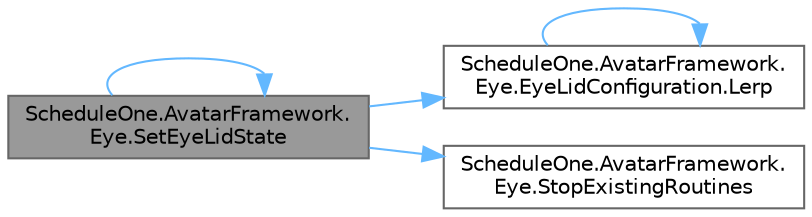 digraph "ScheduleOne.AvatarFramework.Eye.SetEyeLidState"
{
 // LATEX_PDF_SIZE
  bgcolor="transparent";
  edge [fontname=Helvetica,fontsize=10,labelfontname=Helvetica,labelfontsize=10];
  node [fontname=Helvetica,fontsize=10,shape=box,height=0.2,width=0.4];
  rankdir="LR";
  Node1 [id="Node000001",label="ScheduleOne.AvatarFramework.\lEye.SetEyeLidState",height=0.2,width=0.4,color="gray40", fillcolor="grey60", style="filled", fontcolor="black",tooltip=" "];
  Node1 -> Node2 [id="edge1_Node000001_Node000002",color="steelblue1",style="solid",tooltip=" "];
  Node2 [id="Node000002",label="ScheduleOne.AvatarFramework.\lEye.EyeLidConfiguration.Lerp",height=0.2,width=0.4,color="grey40", fillcolor="white", style="filled",URL="$struct_schedule_one_1_1_avatar_framework_1_1_eye_1_1_eye_lid_configuration.html#a0acdf2363d68bcb4750f82118ab4210d",tooltip=" "];
  Node2 -> Node2 [id="edge2_Node000002_Node000002",color="steelblue1",style="solid",tooltip=" "];
  Node1 -> Node1 [id="edge3_Node000001_Node000001",color="steelblue1",style="solid",tooltip=" "];
  Node1 -> Node3 [id="edge4_Node000001_Node000003",color="steelblue1",style="solid",tooltip=" "];
  Node3 [id="Node000003",label="ScheduleOne.AvatarFramework.\lEye.StopExistingRoutines",height=0.2,width=0.4,color="grey40", fillcolor="white", style="filled",URL="$class_schedule_one_1_1_avatar_framework_1_1_eye.html#ae2f5a519f69f87ea916d2966510d9e6d",tooltip=" "];
}
